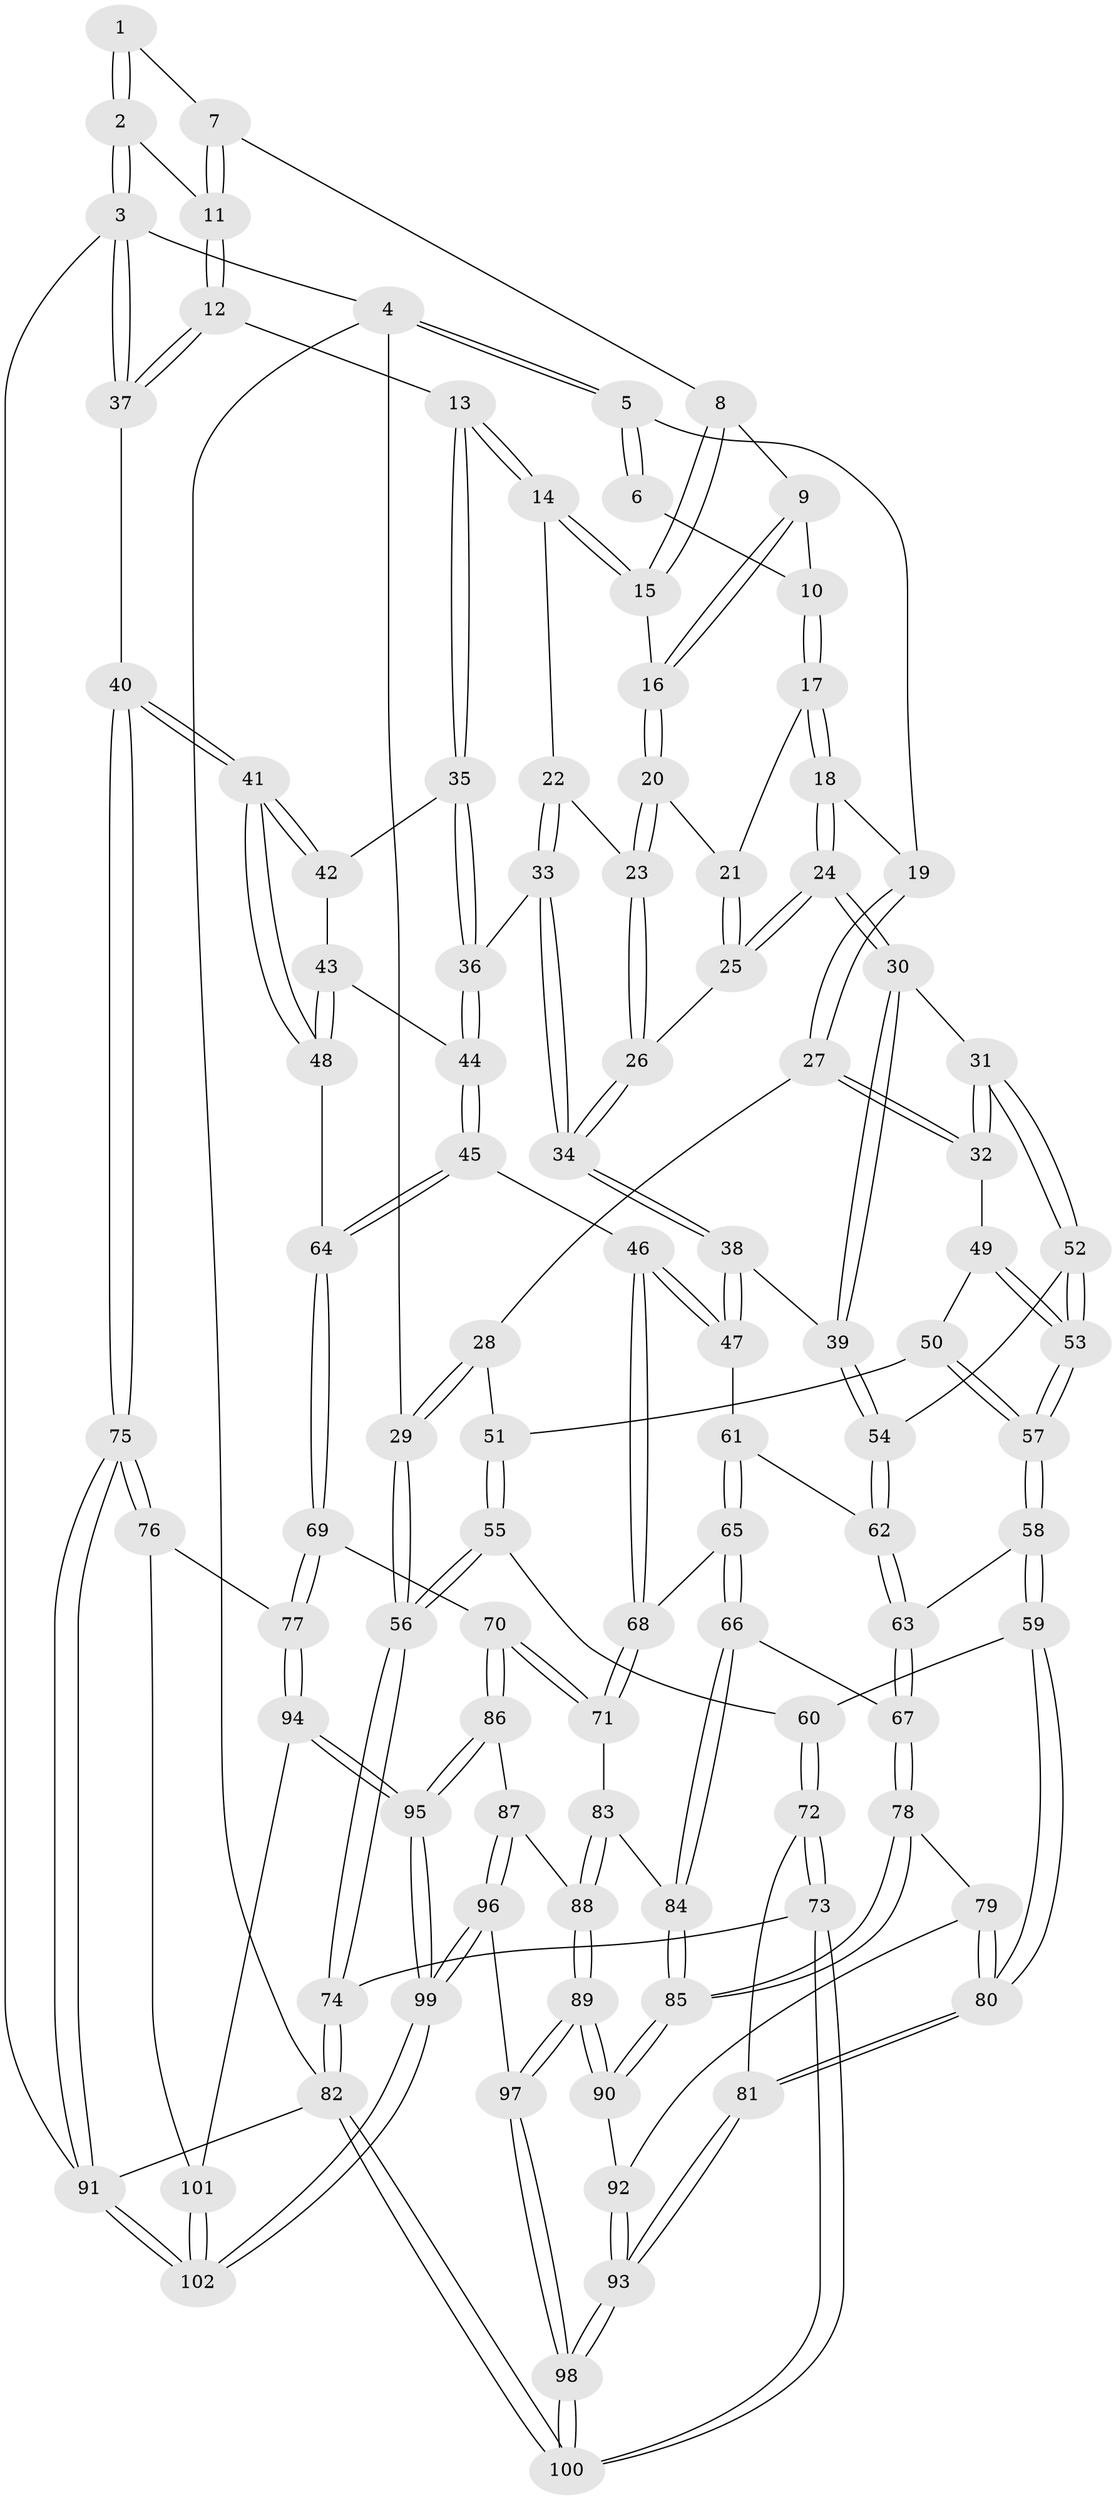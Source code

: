 // coarse degree distribution, {2: 0.04878048780487805, 4: 0.6585365853658537, 3: 0.21951219512195122, 5: 0.07317073170731707}
// Generated by graph-tools (version 1.1) at 2025/38/03/04/25 23:38:21]
// undirected, 102 vertices, 252 edges
graph export_dot {
  node [color=gray90,style=filled];
  1 [pos="+0.811042152956672+0"];
  2 [pos="+1+0"];
  3 [pos="+1+0"];
  4 [pos="+0+0"];
  5 [pos="+0.1439679416747662+0"];
  6 [pos="+0.5676897995940515+0"];
  7 [pos="+0.7500122501529886+0"];
  8 [pos="+0.6805148382465196+0.044936998393361335"];
  9 [pos="+0.5827349157830414+0.056905561223827714"];
  10 [pos="+0.5681998948721199+0.052047781839249144"];
  11 [pos="+0.8123432172121655+0.17272067152631934"];
  12 [pos="+0.818133625987872+0.23841377915192405"];
  13 [pos="+0.8140859153221254+0.24203944643687833"];
  14 [pos="+0.72882957794208+0.19247493532113738"];
  15 [pos="+0.6645928911623362+0.13297196013223572"];
  16 [pos="+0.6250788658394374+0.1375809548885842"];
  17 [pos="+0.5473874678102816+0.06532720581227813"];
  18 [pos="+0.2113059307002469+0"];
  19 [pos="+0.17532452054323494+0"];
  20 [pos="+0.6021613948056571+0.16113862967180492"];
  21 [pos="+0.5253511183458794+0.12539255313187808"];
  22 [pos="+0.603779759937569+0.19763316333906697"];
  23 [pos="+0.6010898934887989+0.19502989088516312"];
  24 [pos="+0.3373910863095419+0.19988646491545659"];
  25 [pos="+0.41707708080501343+0.21703579398160777"];
  26 [pos="+0.460891196207101+0.24860473636713873"];
  27 [pos="+0.057354871876888563+0.2846229651225567"];
  28 [pos="+0+0.3215054103256661"];
  29 [pos="+0+0.33570194974047723"];
  30 [pos="+0.33309429850878847+0.2087133112992832"];
  31 [pos="+0.2636997202284643+0.33229986354918967"];
  32 [pos="+0.19856260093384057+0.3484260438629853"];
  33 [pos="+0.6501536552667302+0.3207441716592235"];
  34 [pos="+0.5727445959305711+0.3900311156844003"];
  35 [pos="+0.8108874554159529+0.248302027615307"];
  36 [pos="+0.8095121006951566+0.2494971438466053"];
  37 [pos="+1+0.18835111774221236"];
  38 [pos="+0.5707264702285237+0.41118263481119255"];
  39 [pos="+0.45447869118108036+0.4571997985616388"];
  40 [pos="+1+0.5618978577126253"];
  41 [pos="+1+0.5434335170988818"];
  42 [pos="+0.824638788319545+0.27742499063782333"];
  43 [pos="+0.8488875071918464+0.4152426932633521"];
  44 [pos="+0.750967563391149+0.5012804033547368"];
  45 [pos="+0.7444936742021765+0.5172678982025654"];
  46 [pos="+0.6415563773685402+0.5178554671209393"];
  47 [pos="+0.6377655218536714+0.51470384563235"];
  48 [pos="+0.9875984673743505+0.5451392578712316"];
  49 [pos="+0.19612570324087145+0.3523404024443467"];
  50 [pos="+0.10990125480605753+0.4730804288527248"];
  51 [pos="+0.09838237692904951+0.47410752879693846"];
  52 [pos="+0.29751740637785073+0.4018394649041985"];
  53 [pos="+0.21252868041419293+0.5820952894961618"];
  54 [pos="+0.40501496342122884+0.48338324164662155"];
  55 [pos="+0+0.5760844729902861"];
  56 [pos="+0+0.5769650437584876"];
  57 [pos="+0.21220368307034315+0.5829202441492113"];
  58 [pos="+0.2143017340217968+0.5914263073749072"];
  59 [pos="+0.16652504070442667+0.643327196143225"];
  60 [pos="+0.05632607337655045+0.6309292761710193"];
  61 [pos="+0.48402852873095253+0.6015098725958835"];
  62 [pos="+0.39174765315974464+0.5552953515415601"];
  63 [pos="+0.33312935101024355+0.619453062362065"];
  64 [pos="+0.838399270752257+0.5728363044229623"];
  65 [pos="+0.49776849240637017+0.666608202323436"];
  66 [pos="+0.45208276141751785+0.7181688110037275"];
  67 [pos="+0.33930977095675174+0.6387895294019761"];
  68 [pos="+0.6274707336173544+0.6773368377272848"];
  69 [pos="+0.7714635155166152+0.7785667710145581"];
  70 [pos="+0.7178437521955917+0.7750023936250887"];
  71 [pos="+0.6464055222309201+0.7262085414944657"];
  72 [pos="+0.04251118463276798+0.8325791879112062"];
  73 [pos="+0+0.84815694317275"];
  74 [pos="+0+0.8413983564253419"];
  75 [pos="+1+0.7272813074861472"];
  76 [pos="+0.8566392949798355+0.8300273341550951"];
  77 [pos="+0.8096645340711659+0.810208569346853"];
  78 [pos="+0.31236402196785373+0.7348315226555829"];
  79 [pos="+0.2436021962850778+0.7825134080251896"];
  80 [pos="+0.17239850280387264+0.7780615341504753"];
  81 [pos="+0.11985271908861979+0.8335995174300704"];
  82 [pos="+0+1"];
  83 [pos="+0.5883092005604766+0.759310145545181"];
  84 [pos="+0.45811439739754445+0.7621282555541068"];
  85 [pos="+0.4257103087348954+0.8349291928478713"];
  86 [pos="+0.6416784964872393+0.8864009629957917"];
  87 [pos="+0.5767909090983756+0.8936413958249994"];
  88 [pos="+0.5402225365386483+0.870863588123713"];
  89 [pos="+0.43409171220440085+0.8704631496418197"];
  90 [pos="+0.4254510510912062+0.8451480314722775"];
  91 [pos="+1+1"];
  92 [pos="+0.2881060126840861+0.8365536946114083"];
  93 [pos="+0.24501214520027673+1"];
  94 [pos="+0.7032892055376165+1"];
  95 [pos="+0.6931201400771076+1"];
  96 [pos="+0.5247322433448743+1"];
  97 [pos="+0.33967802112053047+1"];
  98 [pos="+0.29916756000949446+1"];
  99 [pos="+0.6635264207923918+1"];
  100 [pos="+0.21248984816293692+1"];
  101 [pos="+0.8671814625004937+0.9181772471618261"];
  102 [pos="+1+1"];
  1 -- 2;
  1 -- 2;
  1 -- 7;
  2 -- 3;
  2 -- 3;
  2 -- 11;
  3 -- 4;
  3 -- 37;
  3 -- 37;
  3 -- 91;
  4 -- 5;
  4 -- 5;
  4 -- 29;
  4 -- 82;
  5 -- 6;
  5 -- 6;
  5 -- 19;
  6 -- 10;
  7 -- 8;
  7 -- 11;
  7 -- 11;
  8 -- 9;
  8 -- 15;
  8 -- 15;
  9 -- 10;
  9 -- 16;
  9 -- 16;
  10 -- 17;
  10 -- 17;
  11 -- 12;
  11 -- 12;
  12 -- 13;
  12 -- 37;
  12 -- 37;
  13 -- 14;
  13 -- 14;
  13 -- 35;
  13 -- 35;
  14 -- 15;
  14 -- 15;
  14 -- 22;
  15 -- 16;
  16 -- 20;
  16 -- 20;
  17 -- 18;
  17 -- 18;
  17 -- 21;
  18 -- 19;
  18 -- 24;
  18 -- 24;
  19 -- 27;
  19 -- 27;
  20 -- 21;
  20 -- 23;
  20 -- 23;
  21 -- 25;
  21 -- 25;
  22 -- 23;
  22 -- 33;
  22 -- 33;
  23 -- 26;
  23 -- 26;
  24 -- 25;
  24 -- 25;
  24 -- 30;
  24 -- 30;
  25 -- 26;
  26 -- 34;
  26 -- 34;
  27 -- 28;
  27 -- 32;
  27 -- 32;
  28 -- 29;
  28 -- 29;
  28 -- 51;
  29 -- 56;
  29 -- 56;
  30 -- 31;
  30 -- 39;
  30 -- 39;
  31 -- 32;
  31 -- 32;
  31 -- 52;
  31 -- 52;
  32 -- 49;
  33 -- 34;
  33 -- 34;
  33 -- 36;
  34 -- 38;
  34 -- 38;
  35 -- 36;
  35 -- 36;
  35 -- 42;
  36 -- 44;
  36 -- 44;
  37 -- 40;
  38 -- 39;
  38 -- 47;
  38 -- 47;
  39 -- 54;
  39 -- 54;
  40 -- 41;
  40 -- 41;
  40 -- 75;
  40 -- 75;
  41 -- 42;
  41 -- 42;
  41 -- 48;
  41 -- 48;
  42 -- 43;
  43 -- 44;
  43 -- 48;
  43 -- 48;
  44 -- 45;
  44 -- 45;
  45 -- 46;
  45 -- 64;
  45 -- 64;
  46 -- 47;
  46 -- 47;
  46 -- 68;
  46 -- 68;
  47 -- 61;
  48 -- 64;
  49 -- 50;
  49 -- 53;
  49 -- 53;
  50 -- 51;
  50 -- 57;
  50 -- 57;
  51 -- 55;
  51 -- 55;
  52 -- 53;
  52 -- 53;
  52 -- 54;
  53 -- 57;
  53 -- 57;
  54 -- 62;
  54 -- 62;
  55 -- 56;
  55 -- 56;
  55 -- 60;
  56 -- 74;
  56 -- 74;
  57 -- 58;
  57 -- 58;
  58 -- 59;
  58 -- 59;
  58 -- 63;
  59 -- 60;
  59 -- 80;
  59 -- 80;
  60 -- 72;
  60 -- 72;
  61 -- 62;
  61 -- 65;
  61 -- 65;
  62 -- 63;
  62 -- 63;
  63 -- 67;
  63 -- 67;
  64 -- 69;
  64 -- 69;
  65 -- 66;
  65 -- 66;
  65 -- 68;
  66 -- 67;
  66 -- 84;
  66 -- 84;
  67 -- 78;
  67 -- 78;
  68 -- 71;
  68 -- 71;
  69 -- 70;
  69 -- 77;
  69 -- 77;
  70 -- 71;
  70 -- 71;
  70 -- 86;
  70 -- 86;
  71 -- 83;
  72 -- 73;
  72 -- 73;
  72 -- 81;
  73 -- 74;
  73 -- 100;
  73 -- 100;
  74 -- 82;
  74 -- 82;
  75 -- 76;
  75 -- 76;
  75 -- 91;
  75 -- 91;
  76 -- 77;
  76 -- 101;
  77 -- 94;
  77 -- 94;
  78 -- 79;
  78 -- 85;
  78 -- 85;
  79 -- 80;
  79 -- 80;
  79 -- 92;
  80 -- 81;
  80 -- 81;
  81 -- 93;
  81 -- 93;
  82 -- 100;
  82 -- 100;
  82 -- 91;
  83 -- 84;
  83 -- 88;
  83 -- 88;
  84 -- 85;
  84 -- 85;
  85 -- 90;
  85 -- 90;
  86 -- 87;
  86 -- 95;
  86 -- 95;
  87 -- 88;
  87 -- 96;
  87 -- 96;
  88 -- 89;
  88 -- 89;
  89 -- 90;
  89 -- 90;
  89 -- 97;
  89 -- 97;
  90 -- 92;
  91 -- 102;
  91 -- 102;
  92 -- 93;
  92 -- 93;
  93 -- 98;
  93 -- 98;
  94 -- 95;
  94 -- 95;
  94 -- 101;
  95 -- 99;
  95 -- 99;
  96 -- 97;
  96 -- 99;
  96 -- 99;
  97 -- 98;
  97 -- 98;
  98 -- 100;
  98 -- 100;
  99 -- 102;
  99 -- 102;
  101 -- 102;
  101 -- 102;
}
